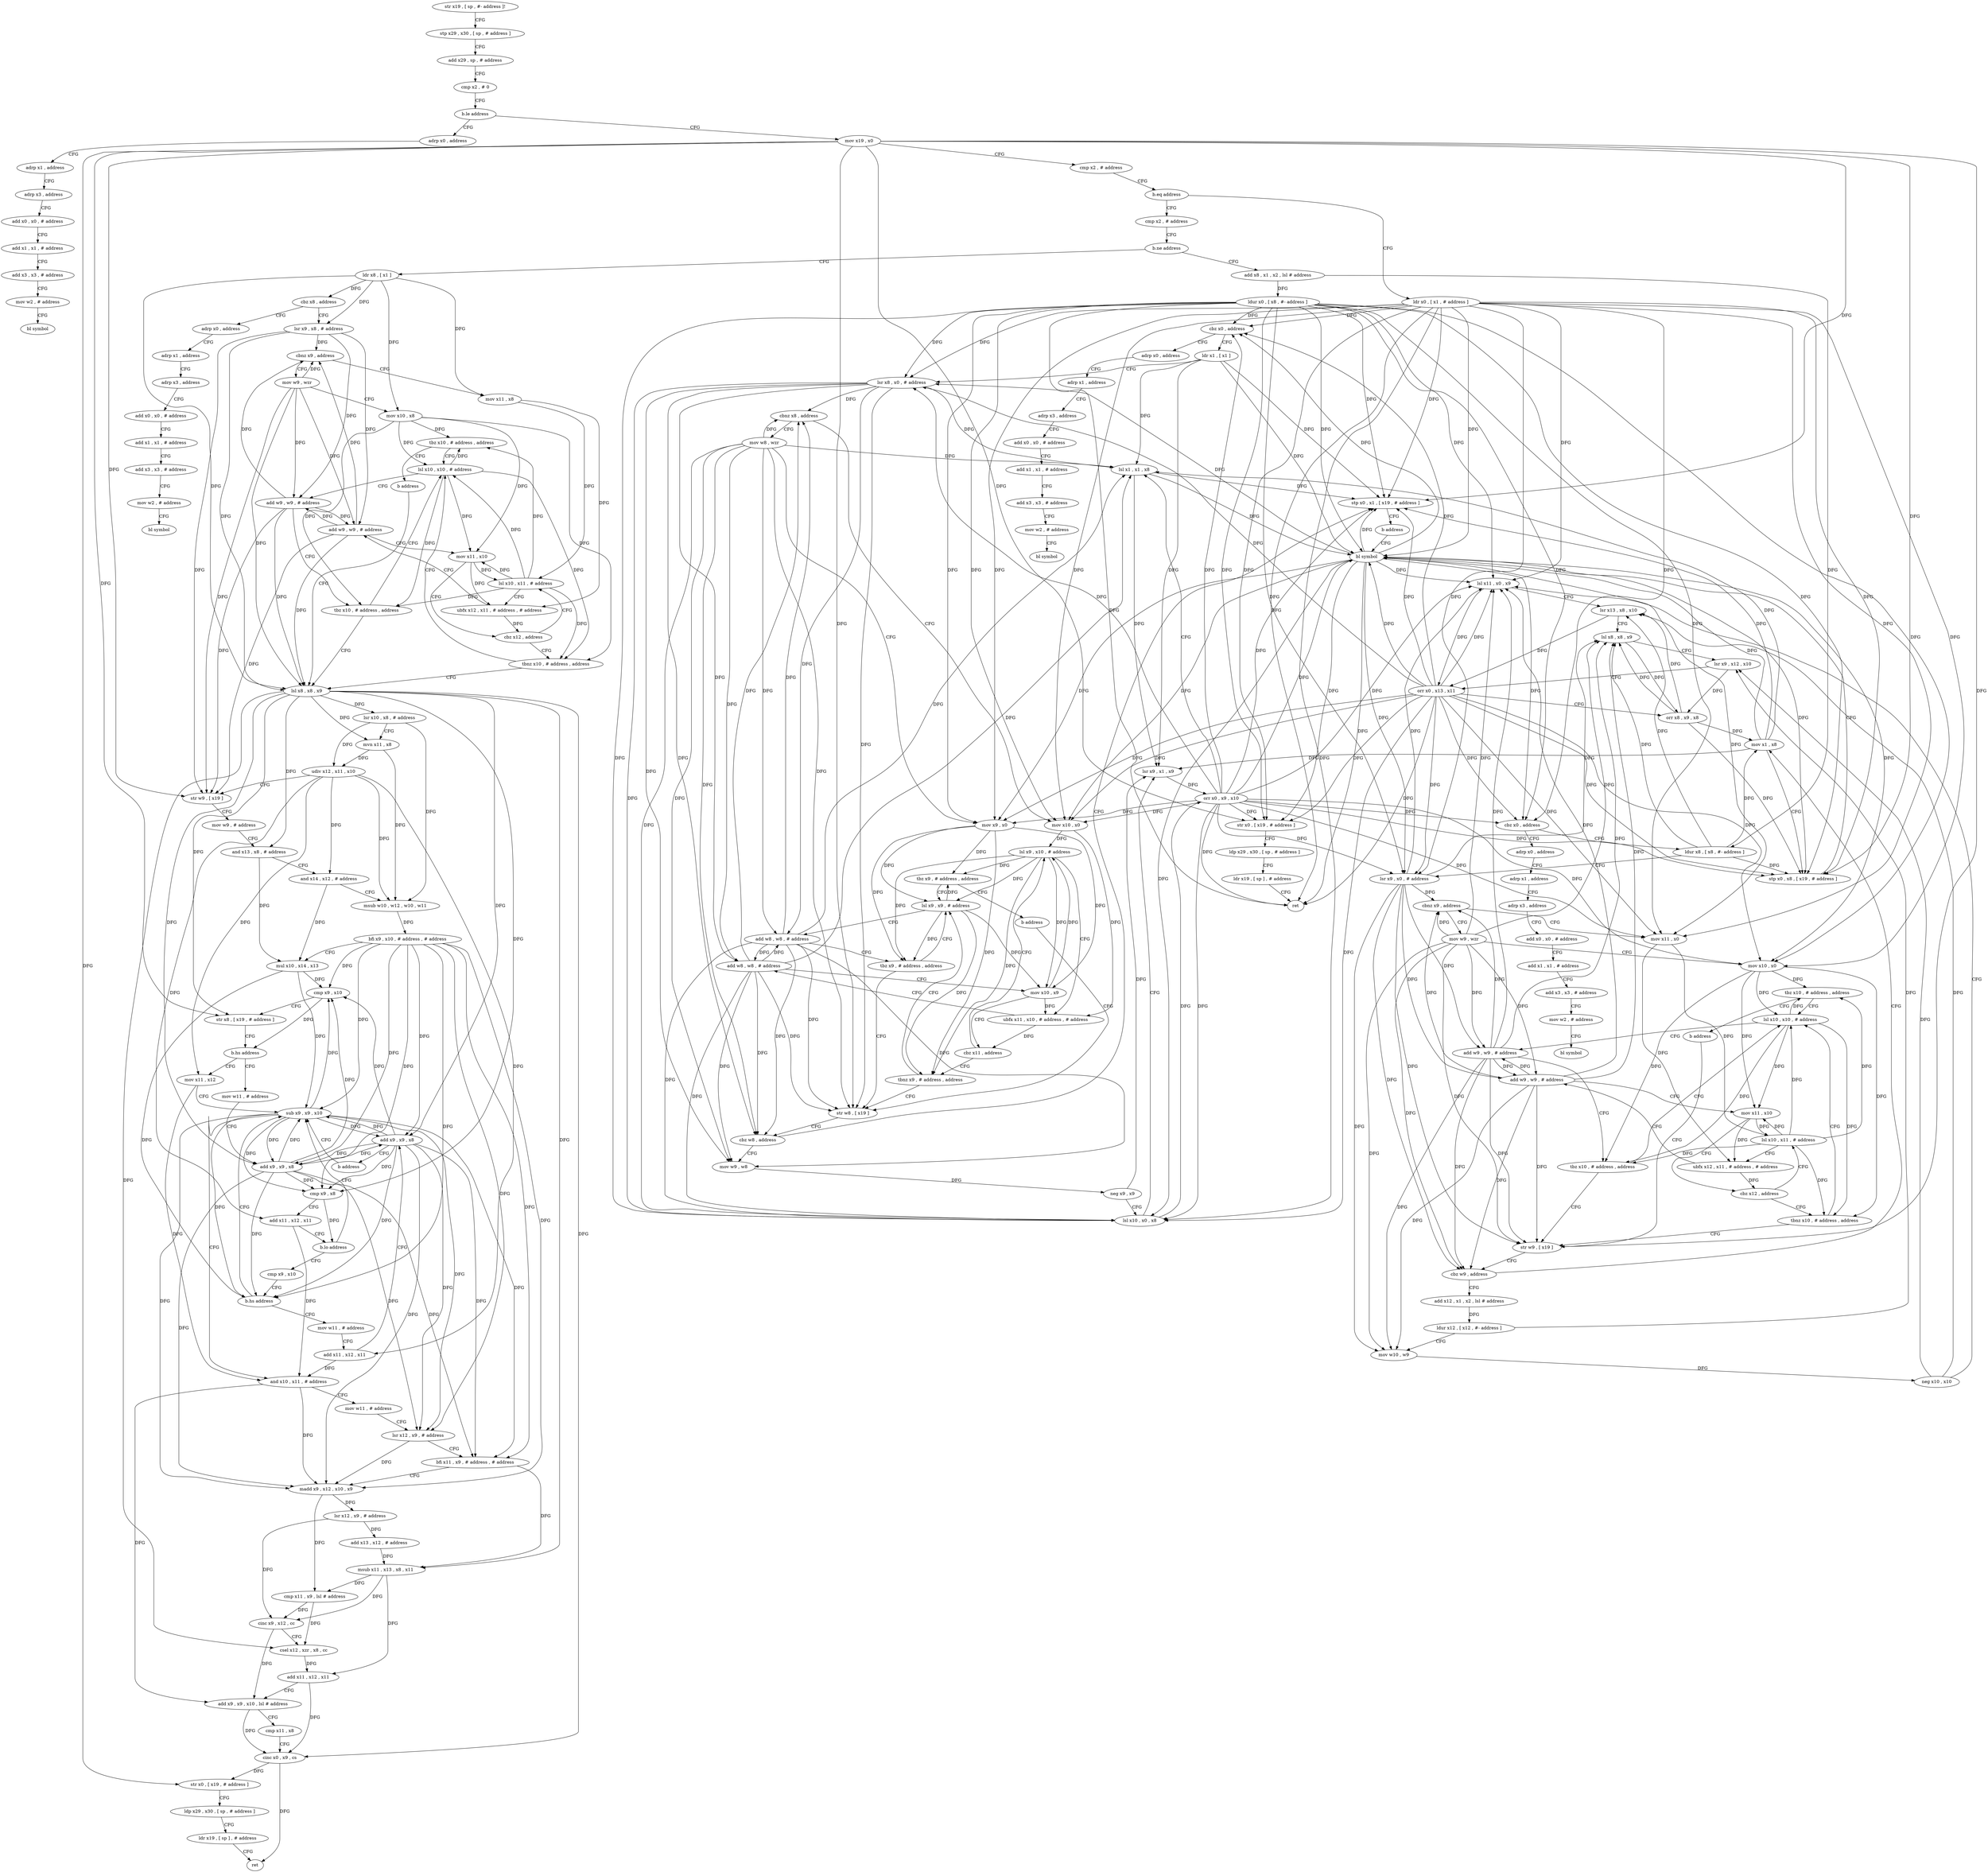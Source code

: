 digraph "func" {
"4253484" [label = "str x19 , [ sp , #- address ]!" ]
"4253488" [label = "stp x29 , x30 , [ sp , # address ]" ]
"4253492" [label = "add x29 , sp , # address" ]
"4253496" [label = "cmp x2 , # 0" ]
"4253500" [label = "b.le address" ]
"4254052" [label = "adrp x0 , address" ]
"4253504" [label = "mov x19 , x0" ]
"4254056" [label = "adrp x1 , address" ]
"4254060" [label = "adrp x3 , address" ]
"4254064" [label = "add x0 , x0 , # address" ]
"4254068" [label = "add x1 , x1 , # address" ]
"4254072" [label = "add x3 , x3 , # address" ]
"4254076" [label = "mov w2 , # address" ]
"4254080" [label = "bl symbol" ]
"4253508" [label = "cmp x2 , # address" ]
"4253512" [label = "b.eq address" ]
"4253680" [label = "ldr x0 , [ x1 , # address ]" ]
"4253516" [label = "cmp x2 , # address" ]
"4253684" [label = "cbz x0 , address" ]
"4254116" [label = "adrp x0 , address" ]
"4253688" [label = "ldr x1 , [ x1 ]" ]
"4253520" [label = "b.ne address" ]
"4253780" [label = "add x8 , x1 , x2 , lsl # address" ]
"4253524" [label = "ldr x8 , [ x1 ]" ]
"4254120" [label = "adrp x1 , address" ]
"4254124" [label = "adrp x3 , address" ]
"4254128" [label = "add x0 , x0 , # address" ]
"4254132" [label = "add x1 , x1 , # address" ]
"4254136" [label = "add x3 , x3 , # address" ]
"4254140" [label = "mov w2 , # address" ]
"4254144" [label = "bl symbol" ]
"4253692" [label = "lsr x8 , x0 , # address" ]
"4253696" [label = "cbnz x8 , address" ]
"4254020" [label = "mov w8 , wzr" ]
"4253700" [label = "mov x10 , x0" ]
"4253784" [label = "ldur x0 , [ x8 , #- address ]" ]
"4253788" [label = "cbz x0 , address" ]
"4254148" [label = "adrp x0 , address" ]
"4253792" [label = "ldur x8 , [ x8 , #- address ]" ]
"4253528" [label = "cbz x8 , address" ]
"4254084" [label = "adrp x0 , address" ]
"4253532" [label = "lsr x9 , x8 , # address" ]
"4254024" [label = "mov x9 , x0" ]
"4254028" [label = "tbz x9 , # address , address" ]
"4253728" [label = "lsl x9 , x9 , # address" ]
"4254032" [label = "b address" ]
"4253704" [label = "lsl x9 , x10 , # address" ]
"4254152" [label = "adrp x1 , address" ]
"4254156" [label = "adrp x3 , address" ]
"4254160" [label = "add x0 , x0 , # address" ]
"4254164" [label = "add x1 , x1 , # address" ]
"4254168" [label = "add x3 , x3 , # address" ]
"4254172" [label = "mov w2 , # address" ]
"4254176" [label = "bl symbol" ]
"4253796" [label = "lsr x9 , x0 , # address" ]
"4253800" [label = "cbnz x9 , address" ]
"4254036" [label = "mov w9 , wzr" ]
"4253804" [label = "mov x11 , x0" ]
"4254088" [label = "adrp x1 , address" ]
"4254092" [label = "adrp x3 , address" ]
"4254096" [label = "add x0 , x0 , # address" ]
"4254100" [label = "add x1 , x1 , # address" ]
"4254104" [label = "add x3 , x3 , # address" ]
"4254108" [label = "mov w2 , # address" ]
"4254112" [label = "bl symbol" ]
"4253536" [label = "cbnz x9 , address" ]
"4253920" [label = "mov w9 , wzr" ]
"4253540" [label = "mov x11 , x8" ]
"4253732" [label = "add w8 , w8 , # address" ]
"4253736" [label = "tbz x9 , # address , address" ]
"4253740" [label = "str w8 , [ x19 ]" ]
"4253708" [label = "ubfx x11 , x10 , # address , # address" ]
"4253712" [label = "add w8 , w8 , # address" ]
"4253716" [label = "mov x10 , x9" ]
"4253720" [label = "cbz x11 , address" ]
"4253724" [label = "tbnz x9 , # address , address" ]
"4254040" [label = "mov x10 , x0" ]
"4254044" [label = "tbz x10 , # address , address" ]
"4253832" [label = "lsl x10 , x10 , # address" ]
"4254048" [label = "b address" ]
"4253808" [label = "lsl x10 , x11 , # address" ]
"4253924" [label = "mov x10 , x8" ]
"4253928" [label = "tbz x10 , # address , address" ]
"4253568" [label = "lsl x10 , x10 , # address" ]
"4253932" [label = "b address" ]
"4253544" [label = "lsl x10 , x11 , # address" ]
"4253744" [label = "cbz w8 , address" ]
"4253772" [label = "stp x0 , x1 , [ x19 , # address ]" ]
"4253748" [label = "mov w9 , w8" ]
"4253836" [label = "add w9 , w9 , # address" ]
"4253840" [label = "tbz x10 , # address , address" ]
"4253844" [label = "str w9 , [ x19 ]" ]
"4253812" [label = "ubfx x12 , x11 , # address , # address" ]
"4253816" [label = "add w9 , w9 , # address" ]
"4253820" [label = "mov x11 , x10" ]
"4253824" [label = "cbz x12 , address" ]
"4253828" [label = "tbnz x10 , # address , address" ]
"4253572" [label = "add w9 , w9 , # address" ]
"4253576" [label = "tbz x10 , # address , address" ]
"4253580" [label = "lsl x8 , x8 , x9" ]
"4253548" [label = "ubfx x12 , x11 , # address , # address" ]
"4253552" [label = "add w9 , w9 , # address" ]
"4253556" [label = "mov x11 , x10" ]
"4253560" [label = "cbz x12 , address" ]
"4253564" [label = "tbnz x10 , # address , address" ]
"4253776" [label = "b address" ]
"4253900" [label = "bl symbol" ]
"4253752" [label = "neg x9 , x9" ]
"4253756" [label = "lsl x10 , x0 , x8" ]
"4253760" [label = "lsr x9 , x1 , x9" ]
"4253764" [label = "orr x0 , x9 , x10" ]
"4253768" [label = "lsl x1 , x1 , x8" ]
"4253848" [label = "cbz w9 , address" ]
"4253892" [label = "mov x1 , x8" ]
"4253852" [label = "add x12 , x1 , x2 , lsl # address" ]
"4253584" [label = "lsr x10 , x8 , # address" ]
"4253588" [label = "mvn x11 , x8" ]
"4253592" [label = "udiv x12 , x11 , x10" ]
"4253596" [label = "str w9 , [ x19 ]" ]
"4253600" [label = "mov w9 , # address" ]
"4253604" [label = "and x13 , x8 , # address" ]
"4253608" [label = "and x14 , x12 , # address" ]
"4253612" [label = "msub w10 , w12 , w10 , w11" ]
"4253616" [label = "bfi x9 , x10 , # address , # address" ]
"4253620" [label = "mul x10 , x14 , x13" ]
"4253624" [label = "cmp x9 , x10" ]
"4253628" [label = "str x8 , [ x19 , # address ]" ]
"4253632" [label = "b.hs address" ]
"4253936" [label = "mov x11 , x12" ]
"4253636" [label = "mov w11 , # address" ]
"4253904" [label = "str x0 , [ x19 , # address ]" ]
"4253908" [label = "ldp x29 , x30 , [ sp , # address ]" ]
"4253912" [label = "ldr x19 , [ sp ] , # address" ]
"4253916" [label = "ret" ]
"4253896" [label = "stp x0 , x8 , [ x19 , # address ]" ]
"4253856" [label = "ldur x12 , [ x12 , #- address ]" ]
"4253860" [label = "mov w10 , w9" ]
"4253864" [label = "neg x10 , x10" ]
"4253868" [label = "lsl x11 , x0 , x9" ]
"4253872" [label = "lsr x13 , x8 , x10" ]
"4253876" [label = "lsl x8 , x8 , x9" ]
"4253880" [label = "lsr x9 , x12 , x10" ]
"4253884" [label = "orr x0 , x13 , x11" ]
"4253888" [label = "orr x8 , x9 , x8" ]
"4253940" [label = "sub x9 , x9 , x10" ]
"4253640" [label = "add x9 , x9 , x8" ]
"4253644" [label = "cmp x9 , x8" ]
"4253648" [label = "add x11 , x12 , x11" ]
"4253652" [label = "b.lo address" ]
"4253656" [label = "cmp x9 , x10" ]
"4253944" [label = "and x10 , x11 , # address" ]
"4253948" [label = "mov w11 , # address" ]
"4253952" [label = "lsr x12 , x9 , # address" ]
"4253956" [label = "bfi x11 , x9 , # address , # address" ]
"4253960" [label = "madd x9 , x12 , x10 , x9" ]
"4253964" [label = "lsr x12 , x9 , # address" ]
"4253968" [label = "add x13 , x12 , # address" ]
"4253972" [label = "msub x11 , x13 , x8 , x11" ]
"4253976" [label = "cmp x11 , x9 , lsl # address" ]
"4253980" [label = "cinc x9 , x12 , cc" ]
"4253984" [label = "csel x12 , xzr , x8 , cc" ]
"4253988" [label = "add x11 , x12 , x11" ]
"4253992" [label = "add x9 , x9 , x10 , lsl # address" ]
"4253996" [label = "cmp x11 , x8" ]
"4254000" [label = "cinc x0 , x9 , cs" ]
"4254004" [label = "str x0 , [ x19 , # address ]" ]
"4254008" [label = "ldp x29 , x30 , [ sp , # address ]" ]
"4254012" [label = "ldr x19 , [ sp ] , # address" ]
"4254016" [label = "ret" ]
"4253660" [label = "b.hs address" ]
"4253664" [label = "mov w11 , # address" ]
"4253668" [label = "add x11 , x12 , x11" ]
"4253672" [label = "add x9 , x9 , x8" ]
"4253676" [label = "b address" ]
"4253484" -> "4253488" [ label = "CFG" ]
"4253488" -> "4253492" [ label = "CFG" ]
"4253492" -> "4253496" [ label = "CFG" ]
"4253496" -> "4253500" [ label = "CFG" ]
"4253500" -> "4254052" [ label = "CFG" ]
"4253500" -> "4253504" [ label = "CFG" ]
"4254052" -> "4254056" [ label = "CFG" ]
"4253504" -> "4253508" [ label = "CFG" ]
"4253504" -> "4253740" [ label = "DFG" ]
"4253504" -> "4253772" [ label = "DFG" ]
"4253504" -> "4253844" [ label = "DFG" ]
"4253504" -> "4253596" [ label = "DFG" ]
"4253504" -> "4253628" [ label = "DFG" ]
"4253504" -> "4253904" [ label = "DFG" ]
"4253504" -> "4253896" [ label = "DFG" ]
"4253504" -> "4254004" [ label = "DFG" ]
"4254056" -> "4254060" [ label = "CFG" ]
"4254060" -> "4254064" [ label = "CFG" ]
"4254064" -> "4254068" [ label = "CFG" ]
"4254068" -> "4254072" [ label = "CFG" ]
"4254072" -> "4254076" [ label = "CFG" ]
"4254076" -> "4254080" [ label = "CFG" ]
"4253508" -> "4253512" [ label = "CFG" ]
"4253512" -> "4253680" [ label = "CFG" ]
"4253512" -> "4253516" [ label = "CFG" ]
"4253680" -> "4253684" [ label = "DFG" ]
"4253680" -> "4253692" [ label = "DFG" ]
"4253680" -> "4253788" [ label = "DFG" ]
"4253680" -> "4254024" [ label = "DFG" ]
"4253680" -> "4253700" [ label = "DFG" ]
"4253680" -> "4253796" [ label = "DFG" ]
"4253680" -> "4254040" [ label = "DFG" ]
"4253680" -> "4253804" [ label = "DFG" ]
"4253680" -> "4253772" [ label = "DFG" ]
"4253680" -> "4253756" [ label = "DFG" ]
"4253680" -> "4253900" [ label = "DFG" ]
"4253680" -> "4253904" [ label = "DFG" ]
"4253680" -> "4253916" [ label = "DFG" ]
"4253680" -> "4253896" [ label = "DFG" ]
"4253680" -> "4253868" [ label = "DFG" ]
"4253516" -> "4253520" [ label = "CFG" ]
"4253684" -> "4254116" [ label = "CFG" ]
"4253684" -> "4253688" [ label = "CFG" ]
"4254116" -> "4254120" [ label = "CFG" ]
"4253688" -> "4253692" [ label = "CFG" ]
"4253688" -> "4253772" [ label = "DFG" ]
"4253688" -> "4253760" [ label = "DFG" ]
"4253688" -> "4253768" [ label = "DFG" ]
"4253688" -> "4253900" [ label = "DFG" ]
"4253520" -> "4253780" [ label = "CFG" ]
"4253520" -> "4253524" [ label = "CFG" ]
"4253780" -> "4253784" [ label = "DFG" ]
"4253780" -> "4253792" [ label = "DFG" ]
"4253524" -> "4253528" [ label = "DFG" ]
"4253524" -> "4253532" [ label = "DFG" ]
"4253524" -> "4253924" [ label = "DFG" ]
"4253524" -> "4253540" [ label = "DFG" ]
"4253524" -> "4253580" [ label = "DFG" ]
"4254120" -> "4254124" [ label = "CFG" ]
"4254124" -> "4254128" [ label = "CFG" ]
"4254128" -> "4254132" [ label = "CFG" ]
"4254132" -> "4254136" [ label = "CFG" ]
"4254136" -> "4254140" [ label = "CFG" ]
"4254140" -> "4254144" [ label = "CFG" ]
"4253692" -> "4253696" [ label = "DFG" ]
"4253692" -> "4253732" [ label = "DFG" ]
"4253692" -> "4253712" [ label = "DFG" ]
"4253692" -> "4253740" [ label = "DFG" ]
"4253692" -> "4253744" [ label = "DFG" ]
"4253692" -> "4253748" [ label = "DFG" ]
"4253692" -> "4253756" [ label = "DFG" ]
"4253692" -> "4253768" [ label = "DFG" ]
"4253696" -> "4254020" [ label = "CFG" ]
"4253696" -> "4253700" [ label = "CFG" ]
"4254020" -> "4254024" [ label = "CFG" ]
"4254020" -> "4253696" [ label = "DFG" ]
"4254020" -> "4253732" [ label = "DFG" ]
"4254020" -> "4253712" [ label = "DFG" ]
"4254020" -> "4253740" [ label = "DFG" ]
"4254020" -> "4253744" [ label = "DFG" ]
"4254020" -> "4253748" [ label = "DFG" ]
"4254020" -> "4253756" [ label = "DFG" ]
"4254020" -> "4253768" [ label = "DFG" ]
"4253700" -> "4253704" [ label = "DFG" ]
"4253700" -> "4253708" [ label = "DFG" ]
"4253784" -> "4253788" [ label = "DFG" ]
"4253784" -> "4253684" [ label = "DFG" ]
"4253784" -> "4253692" [ label = "DFG" ]
"4253784" -> "4254024" [ label = "DFG" ]
"4253784" -> "4253700" [ label = "DFG" ]
"4253784" -> "4253796" [ label = "DFG" ]
"4253784" -> "4254040" [ label = "DFG" ]
"4253784" -> "4253804" [ label = "DFG" ]
"4253784" -> "4253772" [ label = "DFG" ]
"4253784" -> "4253756" [ label = "DFG" ]
"4253784" -> "4253900" [ label = "DFG" ]
"4253784" -> "4253904" [ label = "DFG" ]
"4253784" -> "4253916" [ label = "DFG" ]
"4253784" -> "4253896" [ label = "DFG" ]
"4253784" -> "4253868" [ label = "DFG" ]
"4253788" -> "4254148" [ label = "CFG" ]
"4253788" -> "4253792" [ label = "CFG" ]
"4254148" -> "4254152" [ label = "CFG" ]
"4253792" -> "4253796" [ label = "CFG" ]
"4253792" -> "4253892" [ label = "DFG" ]
"4253792" -> "4253896" [ label = "DFG" ]
"4253792" -> "4253872" [ label = "DFG" ]
"4253792" -> "4253876" [ label = "DFG" ]
"4253528" -> "4254084" [ label = "CFG" ]
"4253528" -> "4253532" [ label = "CFG" ]
"4254084" -> "4254088" [ label = "CFG" ]
"4253532" -> "4253536" [ label = "DFG" ]
"4253532" -> "4253572" [ label = "DFG" ]
"4253532" -> "4253552" [ label = "DFG" ]
"4253532" -> "4253580" [ label = "DFG" ]
"4253532" -> "4253596" [ label = "DFG" ]
"4254024" -> "4254028" [ label = "DFG" ]
"4254024" -> "4253728" [ label = "DFG" ]
"4254024" -> "4253736" [ label = "DFG" ]
"4254024" -> "4253716" [ label = "DFG" ]
"4254024" -> "4253724" [ label = "DFG" ]
"4254028" -> "4253728" [ label = "CFG" ]
"4254028" -> "4254032" [ label = "CFG" ]
"4253728" -> "4253732" [ label = "CFG" ]
"4253728" -> "4254028" [ label = "DFG" ]
"4253728" -> "4253736" [ label = "DFG" ]
"4253728" -> "4253716" [ label = "DFG" ]
"4253728" -> "4253724" [ label = "DFG" ]
"4254032" -> "4253740" [ label = "CFG" ]
"4253704" -> "4253708" [ label = "CFG" ]
"4253704" -> "4254028" [ label = "DFG" ]
"4253704" -> "4253728" [ label = "DFG" ]
"4253704" -> "4253736" [ label = "DFG" ]
"4253704" -> "4253716" [ label = "DFG" ]
"4253704" -> "4253724" [ label = "DFG" ]
"4254152" -> "4254156" [ label = "CFG" ]
"4254156" -> "4254160" [ label = "CFG" ]
"4254160" -> "4254164" [ label = "CFG" ]
"4254164" -> "4254168" [ label = "CFG" ]
"4254168" -> "4254172" [ label = "CFG" ]
"4254172" -> "4254176" [ label = "CFG" ]
"4253796" -> "4253800" [ label = "DFG" ]
"4253796" -> "4253836" [ label = "DFG" ]
"4253796" -> "4253816" [ label = "DFG" ]
"4253796" -> "4253844" [ label = "DFG" ]
"4253796" -> "4253848" [ label = "DFG" ]
"4253796" -> "4253860" [ label = "DFG" ]
"4253796" -> "4253868" [ label = "DFG" ]
"4253796" -> "4253876" [ label = "DFG" ]
"4253800" -> "4254036" [ label = "CFG" ]
"4253800" -> "4253804" [ label = "CFG" ]
"4254036" -> "4254040" [ label = "CFG" ]
"4254036" -> "4253800" [ label = "DFG" ]
"4254036" -> "4253836" [ label = "DFG" ]
"4254036" -> "4253816" [ label = "DFG" ]
"4254036" -> "4253844" [ label = "DFG" ]
"4254036" -> "4253848" [ label = "DFG" ]
"4254036" -> "4253860" [ label = "DFG" ]
"4254036" -> "4253868" [ label = "DFG" ]
"4254036" -> "4253876" [ label = "DFG" ]
"4253804" -> "4253808" [ label = "DFG" ]
"4253804" -> "4253812" [ label = "DFG" ]
"4254088" -> "4254092" [ label = "CFG" ]
"4254092" -> "4254096" [ label = "CFG" ]
"4254096" -> "4254100" [ label = "CFG" ]
"4254100" -> "4254104" [ label = "CFG" ]
"4254104" -> "4254108" [ label = "CFG" ]
"4254108" -> "4254112" [ label = "CFG" ]
"4253536" -> "4253920" [ label = "CFG" ]
"4253536" -> "4253540" [ label = "CFG" ]
"4253920" -> "4253924" [ label = "CFG" ]
"4253920" -> "4253536" [ label = "DFG" ]
"4253920" -> "4253572" [ label = "DFG" ]
"4253920" -> "4253552" [ label = "DFG" ]
"4253920" -> "4253580" [ label = "DFG" ]
"4253920" -> "4253596" [ label = "DFG" ]
"4253540" -> "4253544" [ label = "DFG" ]
"4253540" -> "4253548" [ label = "DFG" ]
"4253732" -> "4253736" [ label = "CFG" ]
"4253732" -> "4253696" [ label = "DFG" ]
"4253732" -> "4253712" [ label = "DFG" ]
"4253732" -> "4253740" [ label = "DFG" ]
"4253732" -> "4253744" [ label = "DFG" ]
"4253732" -> "4253748" [ label = "DFG" ]
"4253732" -> "4253756" [ label = "DFG" ]
"4253732" -> "4253768" [ label = "DFG" ]
"4253736" -> "4253728" [ label = "CFG" ]
"4253736" -> "4253740" [ label = "CFG" ]
"4253740" -> "4253744" [ label = "CFG" ]
"4253708" -> "4253712" [ label = "CFG" ]
"4253708" -> "4253720" [ label = "DFG" ]
"4253712" -> "4253716" [ label = "CFG" ]
"4253712" -> "4253696" [ label = "DFG" ]
"4253712" -> "4253732" [ label = "DFG" ]
"4253712" -> "4253740" [ label = "DFG" ]
"4253712" -> "4253744" [ label = "DFG" ]
"4253712" -> "4253748" [ label = "DFG" ]
"4253712" -> "4253756" [ label = "DFG" ]
"4253712" -> "4253768" [ label = "DFG" ]
"4253716" -> "4253720" [ label = "CFG" ]
"4253716" -> "4253704" [ label = "DFG" ]
"4253716" -> "4253708" [ label = "DFG" ]
"4253720" -> "4253704" [ label = "CFG" ]
"4253720" -> "4253724" [ label = "CFG" ]
"4253724" -> "4253740" [ label = "CFG" ]
"4253724" -> "4253728" [ label = "CFG" ]
"4254040" -> "4254044" [ label = "DFG" ]
"4254040" -> "4253832" [ label = "DFG" ]
"4254040" -> "4253840" [ label = "DFG" ]
"4254040" -> "4253820" [ label = "DFG" ]
"4254040" -> "4253828" [ label = "DFG" ]
"4254044" -> "4253832" [ label = "CFG" ]
"4254044" -> "4254048" [ label = "CFG" ]
"4253832" -> "4253836" [ label = "CFG" ]
"4253832" -> "4254044" [ label = "DFG" ]
"4253832" -> "4253840" [ label = "DFG" ]
"4253832" -> "4253820" [ label = "DFG" ]
"4253832" -> "4253828" [ label = "DFG" ]
"4254048" -> "4253844" [ label = "CFG" ]
"4253808" -> "4253812" [ label = "CFG" ]
"4253808" -> "4254044" [ label = "DFG" ]
"4253808" -> "4253832" [ label = "DFG" ]
"4253808" -> "4253840" [ label = "DFG" ]
"4253808" -> "4253820" [ label = "DFG" ]
"4253808" -> "4253828" [ label = "DFG" ]
"4253924" -> "4253928" [ label = "DFG" ]
"4253924" -> "4253568" [ label = "DFG" ]
"4253924" -> "4253576" [ label = "DFG" ]
"4253924" -> "4253556" [ label = "DFG" ]
"4253924" -> "4253564" [ label = "DFG" ]
"4253928" -> "4253568" [ label = "CFG" ]
"4253928" -> "4253932" [ label = "CFG" ]
"4253568" -> "4253572" [ label = "CFG" ]
"4253568" -> "4253928" [ label = "DFG" ]
"4253568" -> "4253576" [ label = "DFG" ]
"4253568" -> "4253556" [ label = "DFG" ]
"4253568" -> "4253564" [ label = "DFG" ]
"4253932" -> "4253580" [ label = "CFG" ]
"4253544" -> "4253548" [ label = "CFG" ]
"4253544" -> "4253928" [ label = "DFG" ]
"4253544" -> "4253568" [ label = "DFG" ]
"4253544" -> "4253576" [ label = "DFG" ]
"4253544" -> "4253556" [ label = "DFG" ]
"4253544" -> "4253564" [ label = "DFG" ]
"4253744" -> "4253772" [ label = "CFG" ]
"4253744" -> "4253748" [ label = "CFG" ]
"4253772" -> "4253776" [ label = "CFG" ]
"4253748" -> "4253752" [ label = "DFG" ]
"4253836" -> "4253840" [ label = "CFG" ]
"4253836" -> "4253800" [ label = "DFG" ]
"4253836" -> "4253816" [ label = "DFG" ]
"4253836" -> "4253844" [ label = "DFG" ]
"4253836" -> "4253848" [ label = "DFG" ]
"4253836" -> "4253860" [ label = "DFG" ]
"4253836" -> "4253868" [ label = "DFG" ]
"4253836" -> "4253876" [ label = "DFG" ]
"4253840" -> "4253832" [ label = "CFG" ]
"4253840" -> "4253844" [ label = "CFG" ]
"4253844" -> "4253848" [ label = "CFG" ]
"4253812" -> "4253816" [ label = "CFG" ]
"4253812" -> "4253824" [ label = "DFG" ]
"4253816" -> "4253820" [ label = "CFG" ]
"4253816" -> "4253800" [ label = "DFG" ]
"4253816" -> "4253836" [ label = "DFG" ]
"4253816" -> "4253844" [ label = "DFG" ]
"4253816" -> "4253848" [ label = "DFG" ]
"4253816" -> "4253860" [ label = "DFG" ]
"4253816" -> "4253868" [ label = "DFG" ]
"4253816" -> "4253876" [ label = "DFG" ]
"4253820" -> "4253824" [ label = "CFG" ]
"4253820" -> "4253808" [ label = "DFG" ]
"4253820" -> "4253812" [ label = "DFG" ]
"4253824" -> "4253808" [ label = "CFG" ]
"4253824" -> "4253828" [ label = "CFG" ]
"4253828" -> "4253844" [ label = "CFG" ]
"4253828" -> "4253832" [ label = "CFG" ]
"4253572" -> "4253576" [ label = "CFG" ]
"4253572" -> "4253536" [ label = "DFG" ]
"4253572" -> "4253552" [ label = "DFG" ]
"4253572" -> "4253580" [ label = "DFG" ]
"4253572" -> "4253596" [ label = "DFG" ]
"4253576" -> "4253568" [ label = "CFG" ]
"4253576" -> "4253580" [ label = "CFG" ]
"4253580" -> "4253584" [ label = "DFG" ]
"4253580" -> "4253588" [ label = "DFG" ]
"4253580" -> "4253604" [ label = "DFG" ]
"4253580" -> "4253628" [ label = "DFG" ]
"4253580" -> "4253640" [ label = "DFG" ]
"4253580" -> "4253644" [ label = "DFG" ]
"4253580" -> "4253972" [ label = "DFG" ]
"4253580" -> "4253672" [ label = "DFG" ]
"4253580" -> "4253984" [ label = "DFG" ]
"4253580" -> "4254000" [ label = "DFG" ]
"4253548" -> "4253552" [ label = "CFG" ]
"4253548" -> "4253560" [ label = "DFG" ]
"4253552" -> "4253556" [ label = "CFG" ]
"4253552" -> "4253536" [ label = "DFG" ]
"4253552" -> "4253572" [ label = "DFG" ]
"4253552" -> "4253580" [ label = "DFG" ]
"4253552" -> "4253596" [ label = "DFG" ]
"4253556" -> "4253560" [ label = "CFG" ]
"4253556" -> "4253544" [ label = "DFG" ]
"4253556" -> "4253548" [ label = "DFG" ]
"4253560" -> "4253544" [ label = "CFG" ]
"4253560" -> "4253564" [ label = "CFG" ]
"4253564" -> "4253580" [ label = "CFG" ]
"4253564" -> "4253568" [ label = "CFG" ]
"4253776" -> "4253900" [ label = "CFG" ]
"4253900" -> "4253904" [ label = "DFG" ]
"4253900" -> "4253684" [ label = "DFG" ]
"4253900" -> "4253692" [ label = "DFG" ]
"4253900" -> "4253788" [ label = "DFG" ]
"4253900" -> "4254024" [ label = "DFG" ]
"4253900" -> "4253700" [ label = "DFG" ]
"4253900" -> "4253796" [ label = "DFG" ]
"4253900" -> "4254040" [ label = "DFG" ]
"4253900" -> "4253804" [ label = "DFG" ]
"4253900" -> "4253772" [ label = "DFG" ]
"4253900" -> "4253756" [ label = "DFG" ]
"4253900" -> "4253916" [ label = "DFG" ]
"4253900" -> "4253896" [ label = "DFG" ]
"4253900" -> "4253868" [ label = "DFG" ]
"4253752" -> "4253756" [ label = "CFG" ]
"4253752" -> "4253760" [ label = "DFG" ]
"4253756" -> "4253760" [ label = "CFG" ]
"4253756" -> "4253764" [ label = "DFG" ]
"4253760" -> "4253764" [ label = "DFG" ]
"4253764" -> "4253768" [ label = "CFG" ]
"4253764" -> "4253684" [ label = "DFG" ]
"4253764" -> "4253692" [ label = "DFG" ]
"4253764" -> "4253788" [ label = "DFG" ]
"4253764" -> "4254024" [ label = "DFG" ]
"4253764" -> "4253700" [ label = "DFG" ]
"4253764" -> "4253796" [ label = "DFG" ]
"4253764" -> "4254040" [ label = "DFG" ]
"4253764" -> "4253804" [ label = "DFG" ]
"4253764" -> "4253772" [ label = "DFG" ]
"4253764" -> "4253756" [ label = "DFG" ]
"4253764" -> "4253900" [ label = "DFG" ]
"4253764" -> "4253904" [ label = "DFG" ]
"4253764" -> "4253916" [ label = "DFG" ]
"4253764" -> "4253896" [ label = "DFG" ]
"4253764" -> "4253868" [ label = "DFG" ]
"4253768" -> "4253772" [ label = "DFG" ]
"4253768" -> "4253760" [ label = "DFG" ]
"4253768" -> "4253900" [ label = "DFG" ]
"4253848" -> "4253892" [ label = "CFG" ]
"4253848" -> "4253852" [ label = "CFG" ]
"4253892" -> "4253896" [ label = "CFG" ]
"4253892" -> "4253772" [ label = "DFG" ]
"4253892" -> "4253900" [ label = "DFG" ]
"4253892" -> "4253760" [ label = "DFG" ]
"4253892" -> "4253768" [ label = "DFG" ]
"4253852" -> "4253856" [ label = "DFG" ]
"4253584" -> "4253588" [ label = "CFG" ]
"4253584" -> "4253592" [ label = "DFG" ]
"4253584" -> "4253612" [ label = "DFG" ]
"4253588" -> "4253592" [ label = "DFG" ]
"4253588" -> "4253612" [ label = "DFG" ]
"4253592" -> "4253596" [ label = "CFG" ]
"4253592" -> "4253608" [ label = "DFG" ]
"4253592" -> "4253612" [ label = "DFG" ]
"4253592" -> "4253936" [ label = "DFG" ]
"4253592" -> "4253648" [ label = "DFG" ]
"4253592" -> "4253668" [ label = "DFG" ]
"4253596" -> "4253600" [ label = "CFG" ]
"4253600" -> "4253604" [ label = "CFG" ]
"4253604" -> "4253608" [ label = "CFG" ]
"4253604" -> "4253620" [ label = "DFG" ]
"4253608" -> "4253612" [ label = "CFG" ]
"4253608" -> "4253620" [ label = "DFG" ]
"4253612" -> "4253616" [ label = "DFG" ]
"4253616" -> "4253620" [ label = "CFG" ]
"4253616" -> "4253624" [ label = "DFG" ]
"4253616" -> "4253640" [ label = "DFG" ]
"4253616" -> "4253644" [ label = "DFG" ]
"4253616" -> "4253940" [ label = "DFG" ]
"4253616" -> "4253952" [ label = "DFG" ]
"4253616" -> "4253956" [ label = "DFG" ]
"4253616" -> "4253960" [ label = "DFG" ]
"4253616" -> "4253660" [ label = "DFG" ]
"4253616" -> "4253672" [ label = "DFG" ]
"4253620" -> "4253624" [ label = "DFG" ]
"4253620" -> "4253940" [ label = "DFG" ]
"4253620" -> "4253660" [ label = "DFG" ]
"4253624" -> "4253628" [ label = "CFG" ]
"4253624" -> "4253632" [ label = "DFG" ]
"4253628" -> "4253632" [ label = "CFG" ]
"4253632" -> "4253936" [ label = "CFG" ]
"4253632" -> "4253636" [ label = "CFG" ]
"4253936" -> "4253940" [ label = "CFG" ]
"4253936" -> "4253944" [ label = "DFG" ]
"4253636" -> "4253640" [ label = "CFG" ]
"4253904" -> "4253908" [ label = "CFG" ]
"4253908" -> "4253912" [ label = "CFG" ]
"4253912" -> "4253916" [ label = "CFG" ]
"4253896" -> "4253900" [ label = "CFG" ]
"4253856" -> "4253860" [ label = "CFG" ]
"4253856" -> "4253880" [ label = "DFG" ]
"4253860" -> "4253864" [ label = "DFG" ]
"4253864" -> "4253868" [ label = "CFG" ]
"4253864" -> "4253872" [ label = "DFG" ]
"4253864" -> "4253880" [ label = "DFG" ]
"4253868" -> "4253872" [ label = "CFG" ]
"4253868" -> "4253884" [ label = "DFG" ]
"4253872" -> "4253876" [ label = "CFG" ]
"4253872" -> "4253884" [ label = "DFG" ]
"4253876" -> "4253880" [ label = "CFG" ]
"4253876" -> "4253888" [ label = "DFG" ]
"4253880" -> "4253884" [ label = "CFG" ]
"4253880" -> "4253888" [ label = "DFG" ]
"4253884" -> "4253888" [ label = "CFG" ]
"4253884" -> "4253684" [ label = "DFG" ]
"4253884" -> "4253692" [ label = "DFG" ]
"4253884" -> "4253788" [ label = "DFG" ]
"4253884" -> "4254024" [ label = "DFG" ]
"4253884" -> "4253700" [ label = "DFG" ]
"4253884" -> "4253796" [ label = "DFG" ]
"4253884" -> "4254040" [ label = "DFG" ]
"4253884" -> "4253804" [ label = "DFG" ]
"4253884" -> "4253772" [ label = "DFG" ]
"4253884" -> "4253904" [ label = "DFG" ]
"4253884" -> "4253896" [ label = "DFG" ]
"4253884" -> "4253756" [ label = "DFG" ]
"4253884" -> "4253900" [ label = "DFG" ]
"4253884" -> "4253916" [ label = "DFG" ]
"4253884" -> "4253868" [ label = "DFG" ]
"4253888" -> "4253892" [ label = "DFG" ]
"4253888" -> "4253896" [ label = "DFG" ]
"4253888" -> "4253872" [ label = "DFG" ]
"4253888" -> "4253876" [ label = "DFG" ]
"4253940" -> "4253944" [ label = "CFG" ]
"4253940" -> "4253624" [ label = "DFG" ]
"4253940" -> "4253640" [ label = "DFG" ]
"4253940" -> "4253644" [ label = "DFG" ]
"4253940" -> "4253952" [ label = "DFG" ]
"4253940" -> "4253956" [ label = "DFG" ]
"4253940" -> "4253960" [ label = "DFG" ]
"4253940" -> "4253660" [ label = "DFG" ]
"4253940" -> "4253672" [ label = "DFG" ]
"4253640" -> "4253644" [ label = "DFG" ]
"4253640" -> "4253624" [ label = "DFG" ]
"4253640" -> "4253940" [ label = "DFG" ]
"4253640" -> "4253952" [ label = "DFG" ]
"4253640" -> "4253956" [ label = "DFG" ]
"4253640" -> "4253960" [ label = "DFG" ]
"4253640" -> "4253660" [ label = "DFG" ]
"4253640" -> "4253672" [ label = "DFG" ]
"4253644" -> "4253648" [ label = "CFG" ]
"4253644" -> "4253652" [ label = "DFG" ]
"4253648" -> "4253652" [ label = "CFG" ]
"4253648" -> "4253944" [ label = "DFG" ]
"4253652" -> "4253940" [ label = "CFG" ]
"4253652" -> "4253656" [ label = "CFG" ]
"4253656" -> "4253660" [ label = "CFG" ]
"4253944" -> "4253948" [ label = "CFG" ]
"4253944" -> "4253960" [ label = "DFG" ]
"4253944" -> "4253992" [ label = "DFG" ]
"4253948" -> "4253952" [ label = "CFG" ]
"4253952" -> "4253956" [ label = "CFG" ]
"4253952" -> "4253960" [ label = "DFG" ]
"4253956" -> "4253960" [ label = "CFG" ]
"4253956" -> "4253972" [ label = "DFG" ]
"4253960" -> "4253964" [ label = "DFG" ]
"4253960" -> "4253976" [ label = "DFG" ]
"4253964" -> "4253968" [ label = "DFG" ]
"4253964" -> "4253980" [ label = "DFG" ]
"4253968" -> "4253972" [ label = "DFG" ]
"4253972" -> "4253976" [ label = "DFG" ]
"4253972" -> "4253980" [ label = "DFG" ]
"4253972" -> "4253988" [ label = "DFG" ]
"4253976" -> "4253980" [ label = "DFG" ]
"4253976" -> "4253984" [ label = "DFG" ]
"4253980" -> "4253984" [ label = "CFG" ]
"4253980" -> "4253992" [ label = "DFG" ]
"4253984" -> "4253988" [ label = "DFG" ]
"4253988" -> "4253992" [ label = "CFG" ]
"4253988" -> "4254000" [ label = "DFG" ]
"4253992" -> "4253996" [ label = "CFG" ]
"4253992" -> "4254000" [ label = "DFG" ]
"4253996" -> "4254000" [ label = "CFG" ]
"4254000" -> "4254004" [ label = "DFG" ]
"4254000" -> "4254016" [ label = "DFG" ]
"4254004" -> "4254008" [ label = "CFG" ]
"4254008" -> "4254012" [ label = "CFG" ]
"4254012" -> "4254016" [ label = "CFG" ]
"4253660" -> "4253940" [ label = "CFG" ]
"4253660" -> "4253664" [ label = "CFG" ]
"4253664" -> "4253668" [ label = "CFG" ]
"4253668" -> "4253672" [ label = "CFG" ]
"4253668" -> "4253944" [ label = "DFG" ]
"4253672" -> "4253676" [ label = "CFG" ]
"4253672" -> "4253952" [ label = "DFG" ]
"4253672" -> "4253956" [ label = "DFG" ]
"4253672" -> "4253624" [ label = "DFG" ]
"4253672" -> "4253640" [ label = "DFG" ]
"4253672" -> "4253644" [ label = "DFG" ]
"4253672" -> "4253940" [ label = "DFG" ]
"4253672" -> "4253960" [ label = "DFG" ]
"4253672" -> "4253660" [ label = "DFG" ]
"4253676" -> "4253940" [ label = "CFG" ]
}
